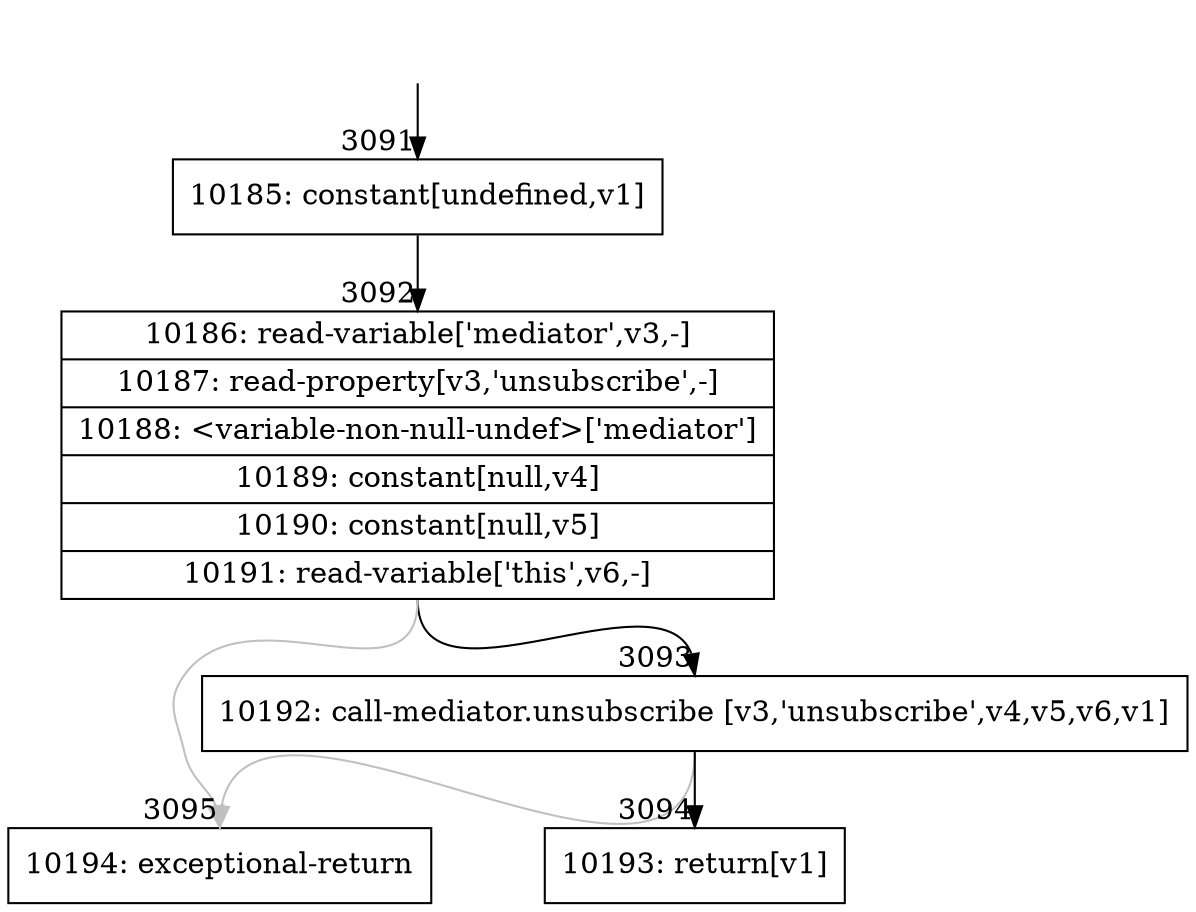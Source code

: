 digraph {
rankdir="TD"
BB_entry235[shape=none,label=""];
BB_entry235 -> BB3091 [tailport=s, headport=n, headlabel="    3091"]
BB3091 [shape=record label="{10185: constant[undefined,v1]}" ] 
BB3091 -> BB3092 [tailport=s, headport=n, headlabel="      3092"]
BB3092 [shape=record label="{10186: read-variable['mediator',v3,-]|10187: read-property[v3,'unsubscribe',-]|10188: \<variable-non-null-undef\>['mediator']|10189: constant[null,v4]|10190: constant[null,v5]|10191: read-variable['this',v6,-]}" ] 
BB3092 -> BB3093 [tailport=s, headport=n, headlabel="      3093"]
BB3092 -> BB3095 [tailport=s, headport=n, color=gray, headlabel="      3095"]
BB3093 [shape=record label="{10192: call-mediator.unsubscribe [v3,'unsubscribe',v4,v5,v6,v1]}" ] 
BB3093 -> BB3094 [tailport=s, headport=n, headlabel="      3094"]
BB3093 -> BB3095 [tailport=s, headport=n, color=gray]
BB3094 [shape=record label="{10193: return[v1]}" ] 
BB3095 [shape=record label="{10194: exceptional-return}" ] 
//#$~ 2670
}
